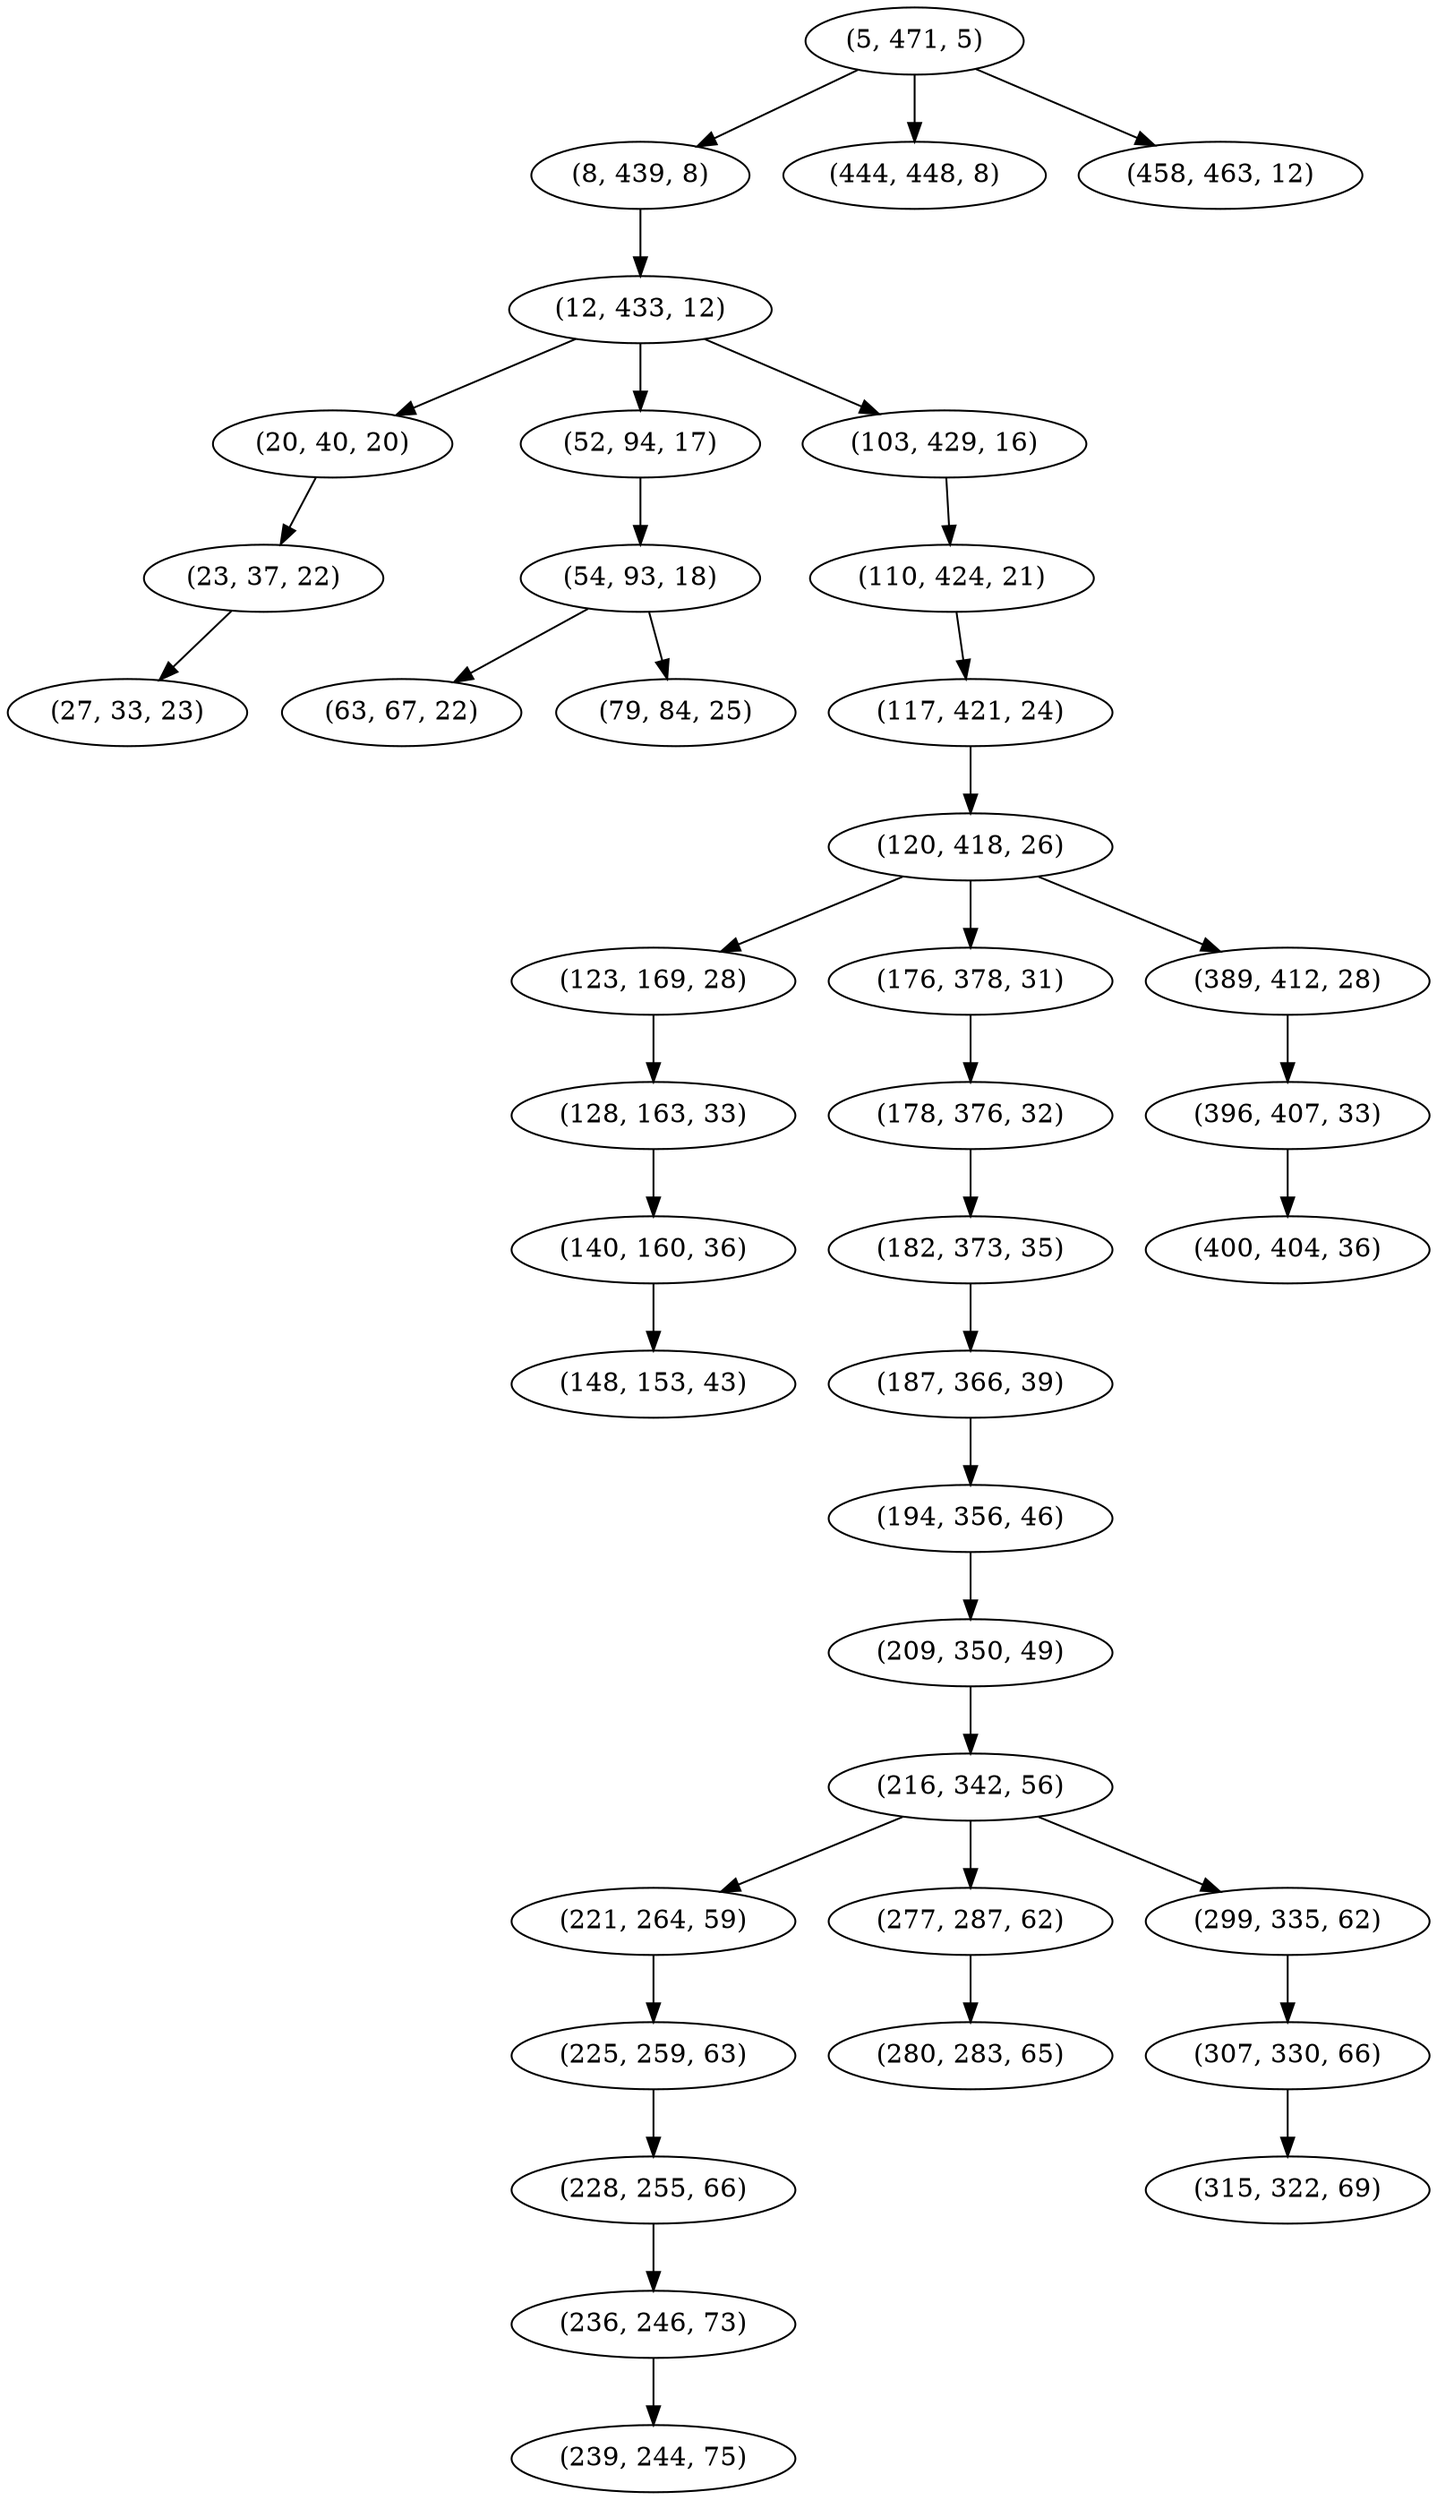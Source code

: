 digraph tree {
    "(5, 471, 5)";
    "(8, 439, 8)";
    "(12, 433, 12)";
    "(20, 40, 20)";
    "(23, 37, 22)";
    "(27, 33, 23)";
    "(52, 94, 17)";
    "(54, 93, 18)";
    "(63, 67, 22)";
    "(79, 84, 25)";
    "(103, 429, 16)";
    "(110, 424, 21)";
    "(117, 421, 24)";
    "(120, 418, 26)";
    "(123, 169, 28)";
    "(128, 163, 33)";
    "(140, 160, 36)";
    "(148, 153, 43)";
    "(176, 378, 31)";
    "(178, 376, 32)";
    "(182, 373, 35)";
    "(187, 366, 39)";
    "(194, 356, 46)";
    "(209, 350, 49)";
    "(216, 342, 56)";
    "(221, 264, 59)";
    "(225, 259, 63)";
    "(228, 255, 66)";
    "(236, 246, 73)";
    "(239, 244, 75)";
    "(277, 287, 62)";
    "(280, 283, 65)";
    "(299, 335, 62)";
    "(307, 330, 66)";
    "(315, 322, 69)";
    "(389, 412, 28)";
    "(396, 407, 33)";
    "(400, 404, 36)";
    "(444, 448, 8)";
    "(458, 463, 12)";
    "(5, 471, 5)" -> "(8, 439, 8)";
    "(5, 471, 5)" -> "(444, 448, 8)";
    "(5, 471, 5)" -> "(458, 463, 12)";
    "(8, 439, 8)" -> "(12, 433, 12)";
    "(12, 433, 12)" -> "(20, 40, 20)";
    "(12, 433, 12)" -> "(52, 94, 17)";
    "(12, 433, 12)" -> "(103, 429, 16)";
    "(20, 40, 20)" -> "(23, 37, 22)";
    "(23, 37, 22)" -> "(27, 33, 23)";
    "(52, 94, 17)" -> "(54, 93, 18)";
    "(54, 93, 18)" -> "(63, 67, 22)";
    "(54, 93, 18)" -> "(79, 84, 25)";
    "(103, 429, 16)" -> "(110, 424, 21)";
    "(110, 424, 21)" -> "(117, 421, 24)";
    "(117, 421, 24)" -> "(120, 418, 26)";
    "(120, 418, 26)" -> "(123, 169, 28)";
    "(120, 418, 26)" -> "(176, 378, 31)";
    "(120, 418, 26)" -> "(389, 412, 28)";
    "(123, 169, 28)" -> "(128, 163, 33)";
    "(128, 163, 33)" -> "(140, 160, 36)";
    "(140, 160, 36)" -> "(148, 153, 43)";
    "(176, 378, 31)" -> "(178, 376, 32)";
    "(178, 376, 32)" -> "(182, 373, 35)";
    "(182, 373, 35)" -> "(187, 366, 39)";
    "(187, 366, 39)" -> "(194, 356, 46)";
    "(194, 356, 46)" -> "(209, 350, 49)";
    "(209, 350, 49)" -> "(216, 342, 56)";
    "(216, 342, 56)" -> "(221, 264, 59)";
    "(216, 342, 56)" -> "(277, 287, 62)";
    "(216, 342, 56)" -> "(299, 335, 62)";
    "(221, 264, 59)" -> "(225, 259, 63)";
    "(225, 259, 63)" -> "(228, 255, 66)";
    "(228, 255, 66)" -> "(236, 246, 73)";
    "(236, 246, 73)" -> "(239, 244, 75)";
    "(277, 287, 62)" -> "(280, 283, 65)";
    "(299, 335, 62)" -> "(307, 330, 66)";
    "(307, 330, 66)" -> "(315, 322, 69)";
    "(389, 412, 28)" -> "(396, 407, 33)";
    "(396, 407, 33)" -> "(400, 404, 36)";
}
